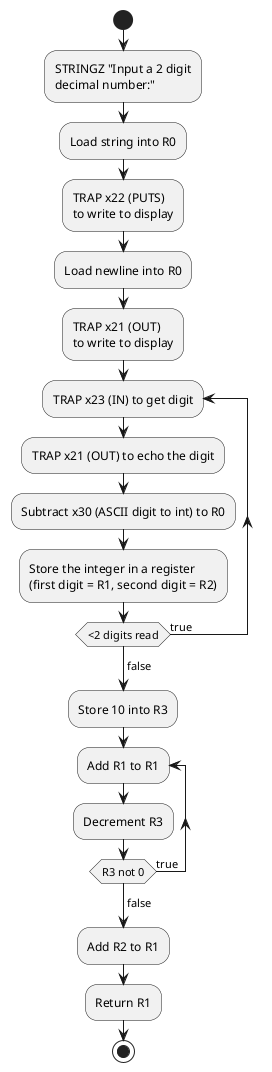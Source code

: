 @startuml
'https://plantuml.com/activity-diagram-beta

start
    :STRINGZ "Input a 2 digit
    decimal number:";

    :Load string into R0;

    :TRAP x22 (PUTS)
    to write to display;

    :Load newline into R0;

    :TRAP x21 (OUT)
    to write to display;

    repeat :TRAP x23 (IN) to get digit;
        :TRAP x21 (OUT) to echo the digit;

        :Subtract x30 (ASCII digit to int) to R0;

        :Store the integer in a register
        (first digit = R1, second digit = R2);

        repeat while (<2 digits read) is (true);
        -> false;

    :Store 10 into R3;

    repeat :Add R1 to R1;
        :Decrement R3;

        repeat while (R3 not 0) is (true);
        -> false;

    :Add R2 to R1;

    :Return R1;
stop


@enduml
